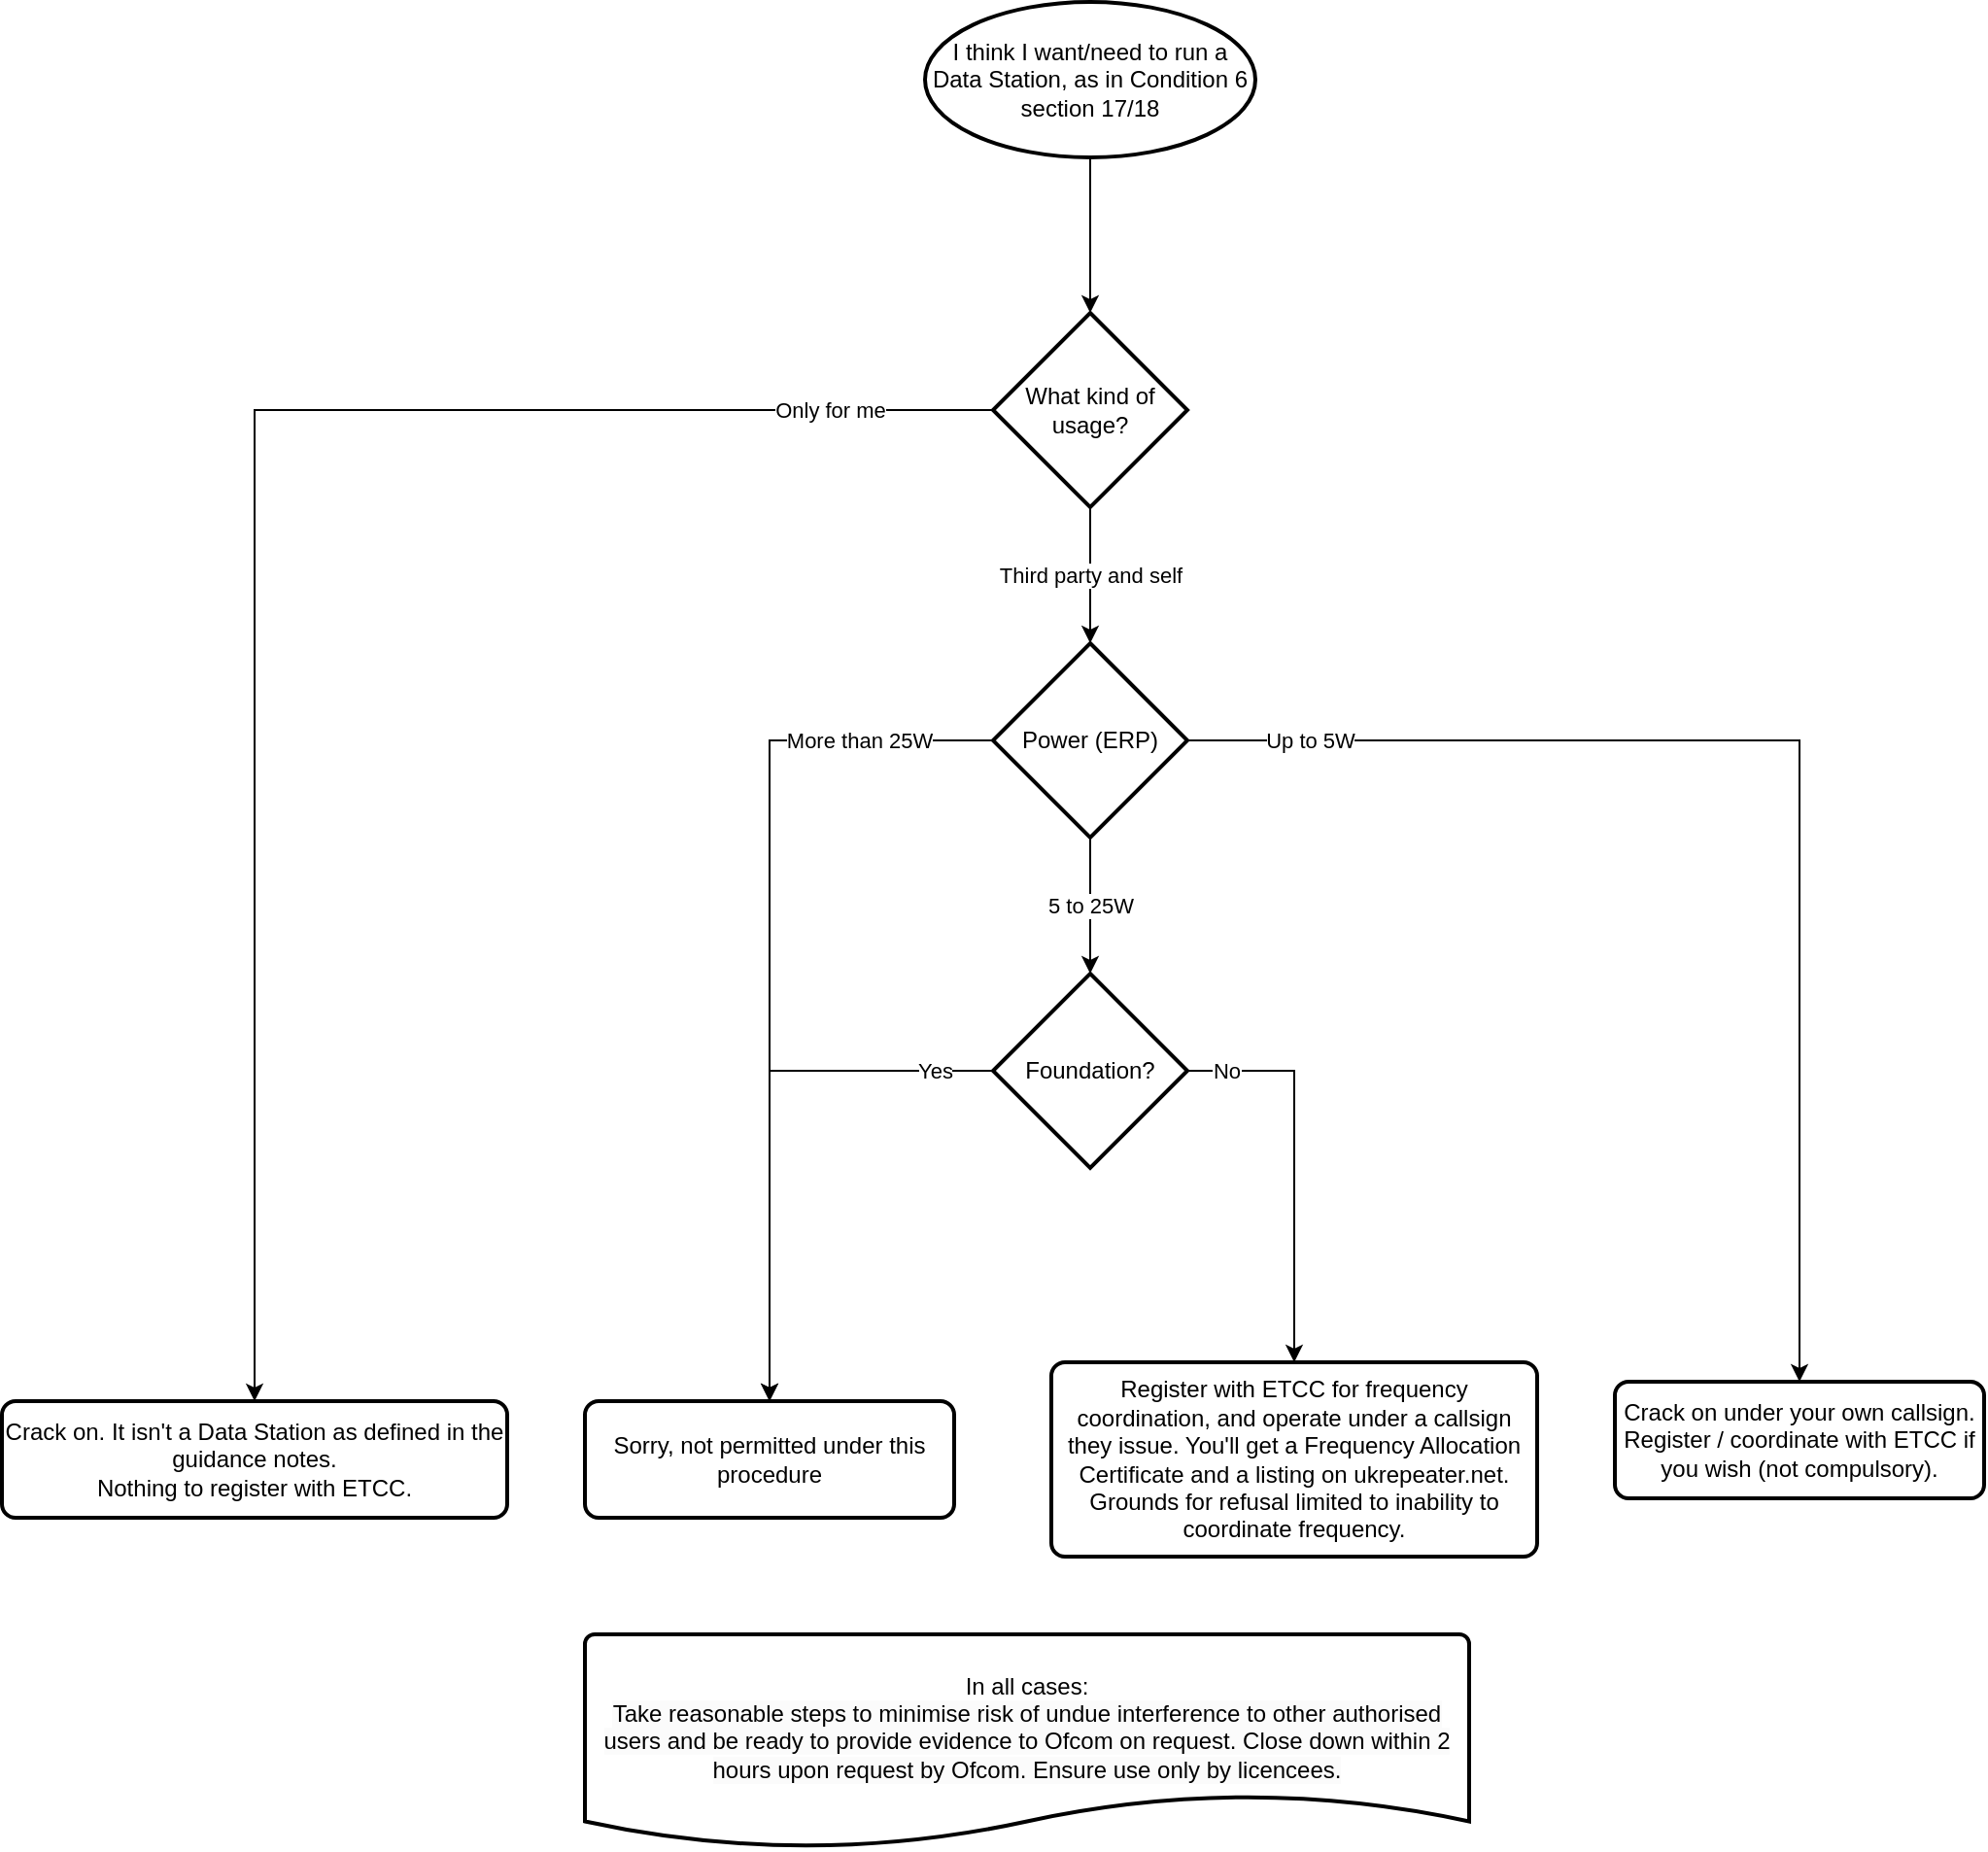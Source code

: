 <mxfile version="23.1.6" type="github">
  <diagram name="Page-1" id="oqy13reSIsExZen3s6Ef">
    <mxGraphModel dx="1784" dy="1355" grid="1" gridSize="10" guides="1" tooltips="1" connect="1" arrows="1" fold="1" page="1" pageScale="1" pageWidth="850" pageHeight="1100" math="0" shadow="0">
      <root>
        <mxCell id="0" />
        <mxCell id="1" parent="0" />
        <mxCell id="gJ4YCFuESwjOgwPPhVvf-1" value="Crack on. It isn&#39;t a Data Station as defined in the guidance notes.&lt;br&gt;Nothing to register with ETCC." style="rounded=1;whiteSpace=wrap;html=1;absoluteArcSize=1;arcSize=14;strokeWidth=2;" vertex="1" parent="1">
          <mxGeometry x="-300" y="820" width="260" height="60" as="geometry" />
        </mxCell>
        <mxCell id="gJ4YCFuESwjOgwPPhVvf-2" value="Crack on under your own callsign.&lt;br&gt;Register / coordinate with ETCC if you wish (not compulsory)." style="rounded=1;whiteSpace=wrap;html=1;absoluteArcSize=1;arcSize=14;strokeWidth=2;" vertex="1" parent="1">
          <mxGeometry x="530" y="810" width="190" height="60" as="geometry" />
        </mxCell>
        <mxCell id="gJ4YCFuESwjOgwPPhVvf-3" value="Register with ETCC for frequency coordination, and operate under a callsign they issue. You&#39;ll get a Frequency Allocation Certificate and a listing on ukrepeater.net. Grounds for refusal limited to inability to coordinate frequency." style="rounded=1;whiteSpace=wrap;html=1;absoluteArcSize=1;arcSize=14;strokeWidth=2;" vertex="1" parent="1">
          <mxGeometry x="240" y="800" width="250" height="100" as="geometry" />
        </mxCell>
        <mxCell id="gJ4YCFuESwjOgwPPhVvf-4" value="Sorry, not permitted under this procedure" style="rounded=1;whiteSpace=wrap;html=1;absoluteArcSize=1;arcSize=14;strokeWidth=2;" vertex="1" parent="1">
          <mxGeometry y="820" width="190" height="60" as="geometry" />
        </mxCell>
        <mxCell id="gJ4YCFuESwjOgwPPhVvf-5" value="I think I want/need to run a Data Station, as in Condition 6 section 17/18" style="strokeWidth=2;html=1;shape=mxgraph.flowchart.start_1;whiteSpace=wrap;" vertex="1" parent="1">
          <mxGeometry x="175" y="100" width="170" height="80" as="geometry" />
        </mxCell>
        <mxCell id="gJ4YCFuESwjOgwPPhVvf-12" value="Only for me" style="edgeStyle=orthogonalEdgeStyle;rounded=0;orthogonalLoop=1;jettySize=auto;html=1;exitX=0;exitY=0.5;exitDx=0;exitDy=0;exitPerimeter=0;entryX=0.5;entryY=0;entryDx=0;entryDy=0;" edge="1" parent="1" source="gJ4YCFuESwjOgwPPhVvf-8" target="gJ4YCFuESwjOgwPPhVvf-1">
          <mxGeometry x="-0.811" relative="1" as="geometry">
            <mxPoint as="offset" />
          </mxGeometry>
        </mxCell>
        <mxCell id="gJ4YCFuESwjOgwPPhVvf-8" value="What kind of usage?" style="strokeWidth=2;html=1;shape=mxgraph.flowchart.decision;whiteSpace=wrap;" vertex="1" parent="1">
          <mxGeometry x="210" y="260" width="100" height="100" as="geometry" />
        </mxCell>
        <mxCell id="gJ4YCFuESwjOgwPPhVvf-9" value="Third party and self" style="edgeStyle=orthogonalEdgeStyle;rounded=0;orthogonalLoop=1;jettySize=auto;html=1;exitX=0.5;exitY=1;exitDx=0;exitDy=0;exitPerimeter=0;" edge="1" parent="1" source="gJ4YCFuESwjOgwPPhVvf-8" target="gJ4YCFuESwjOgwPPhVvf-13">
          <mxGeometry relative="1" as="geometry">
            <mxPoint x="200" y="440" as="targetPoint" />
          </mxGeometry>
        </mxCell>
        <mxCell id="gJ4YCFuESwjOgwPPhVvf-11" style="edgeStyle=orthogonalEdgeStyle;rounded=0;orthogonalLoop=1;jettySize=auto;html=1;exitX=0.5;exitY=1;exitDx=0;exitDy=0;exitPerimeter=0;entryX=0.5;entryY=0;entryDx=0;entryDy=0;entryPerimeter=0;" edge="1" parent="1" source="gJ4YCFuESwjOgwPPhVvf-5" target="gJ4YCFuESwjOgwPPhVvf-8">
          <mxGeometry relative="1" as="geometry" />
        </mxCell>
        <mxCell id="gJ4YCFuESwjOgwPPhVvf-26" value="More than 25W" style="edgeStyle=orthogonalEdgeStyle;rounded=0;orthogonalLoop=1;jettySize=auto;html=1;exitX=0;exitY=0.5;exitDx=0;exitDy=0;exitPerimeter=0;entryX=0.5;entryY=0;entryDx=0;entryDy=0;" edge="1" parent="1" source="gJ4YCFuESwjOgwPPhVvf-13" target="gJ4YCFuESwjOgwPPhVvf-4">
          <mxGeometry x="-0.692" relative="1" as="geometry">
            <mxPoint x="1" as="offset" />
          </mxGeometry>
        </mxCell>
        <mxCell id="gJ4YCFuESwjOgwPPhVvf-32" value="Up to 5W" style="edgeStyle=orthogonalEdgeStyle;rounded=0;orthogonalLoop=1;jettySize=auto;html=1;exitX=1;exitY=0.5;exitDx=0;exitDy=0;exitPerimeter=0;entryX=0.5;entryY=0;entryDx=0;entryDy=0;" edge="1" parent="1" source="gJ4YCFuESwjOgwPPhVvf-13" target="gJ4YCFuESwjOgwPPhVvf-2">
          <mxGeometry x="-0.807" relative="1" as="geometry">
            <mxPoint x="1" as="offset" />
          </mxGeometry>
        </mxCell>
        <mxCell id="gJ4YCFuESwjOgwPPhVvf-13" value="Power (ERP)" style="strokeWidth=2;html=1;shape=mxgraph.flowchart.decision;whiteSpace=wrap;" vertex="1" parent="1">
          <mxGeometry x="210" y="430" width="100" height="100" as="geometry" />
        </mxCell>
        <mxCell id="gJ4YCFuESwjOgwPPhVvf-23" value="In all cases:&lt;br&gt;&lt;span style=&quot;color: rgb(0, 0, 0); font-family: Helvetica; font-size: 12px; font-style: normal; font-variant-ligatures: normal; font-variant-caps: normal; font-weight: 400; letter-spacing: normal; orphans: 2; text-align: center; text-indent: 0px; text-transform: none; widows: 2; word-spacing: 0px; -webkit-text-stroke-width: 0px; background-color: rgb(251, 251, 251); text-decoration-thickness: initial; text-decoration-style: initial; text-decoration-color: initial; float: none; display: inline !important;&quot;&gt;Take reasonable steps to minimise risk of undue interference to other authorised users and be ready to provide evidence to Ofcom on request. Close down within 2 hours upon request by Ofcom. Ensure use only by licencees.&lt;/span&gt;&lt;div&gt;&lt;br/&gt;&lt;/div&gt;" style="strokeWidth=2;html=1;shape=mxgraph.flowchart.document2;whiteSpace=wrap;size=0.25;" vertex="1" parent="1">
          <mxGeometry y="940" width="455" height="110" as="geometry" />
        </mxCell>
        <mxCell id="gJ4YCFuESwjOgwPPhVvf-29" value="Yes" style="edgeStyle=orthogonalEdgeStyle;rounded=0;orthogonalLoop=1;jettySize=auto;html=1;exitX=0;exitY=0.5;exitDx=0;exitDy=0;exitPerimeter=0;entryX=0.5;entryY=0;entryDx=0;entryDy=0;" edge="1" parent="1" source="gJ4YCFuESwjOgwPPhVvf-27" target="gJ4YCFuESwjOgwPPhVvf-4">
          <mxGeometry x="-0.789" relative="1" as="geometry">
            <mxPoint as="offset" />
          </mxGeometry>
        </mxCell>
        <mxCell id="gJ4YCFuESwjOgwPPhVvf-31" value="No" style="edgeStyle=orthogonalEdgeStyle;rounded=0;orthogonalLoop=1;jettySize=auto;html=1;exitX=1;exitY=0.5;exitDx=0;exitDy=0;exitPerimeter=0;entryX=0.5;entryY=0;entryDx=0;entryDy=0;" edge="1" parent="1" source="gJ4YCFuESwjOgwPPhVvf-27" target="gJ4YCFuESwjOgwPPhVvf-3">
          <mxGeometry x="-0.805" relative="1" as="geometry">
            <mxPoint as="offset" />
          </mxGeometry>
        </mxCell>
        <mxCell id="gJ4YCFuESwjOgwPPhVvf-27" value="Foundation?" style="strokeWidth=2;html=1;shape=mxgraph.flowchart.decision;whiteSpace=wrap;" vertex="1" parent="1">
          <mxGeometry x="210" y="600" width="100" height="100" as="geometry" />
        </mxCell>
        <mxCell id="gJ4YCFuESwjOgwPPhVvf-30" value="5 to 25W" style="edgeStyle=orthogonalEdgeStyle;rounded=0;orthogonalLoop=1;jettySize=auto;html=1;exitX=0.5;exitY=1;exitDx=0;exitDy=0;exitPerimeter=0;entryX=0.5;entryY=0;entryDx=0;entryDy=0;entryPerimeter=0;" edge="1" parent="1" source="gJ4YCFuESwjOgwPPhVvf-13" target="gJ4YCFuESwjOgwPPhVvf-27">
          <mxGeometry relative="1" as="geometry" />
        </mxCell>
      </root>
    </mxGraphModel>
  </diagram>
</mxfile>
